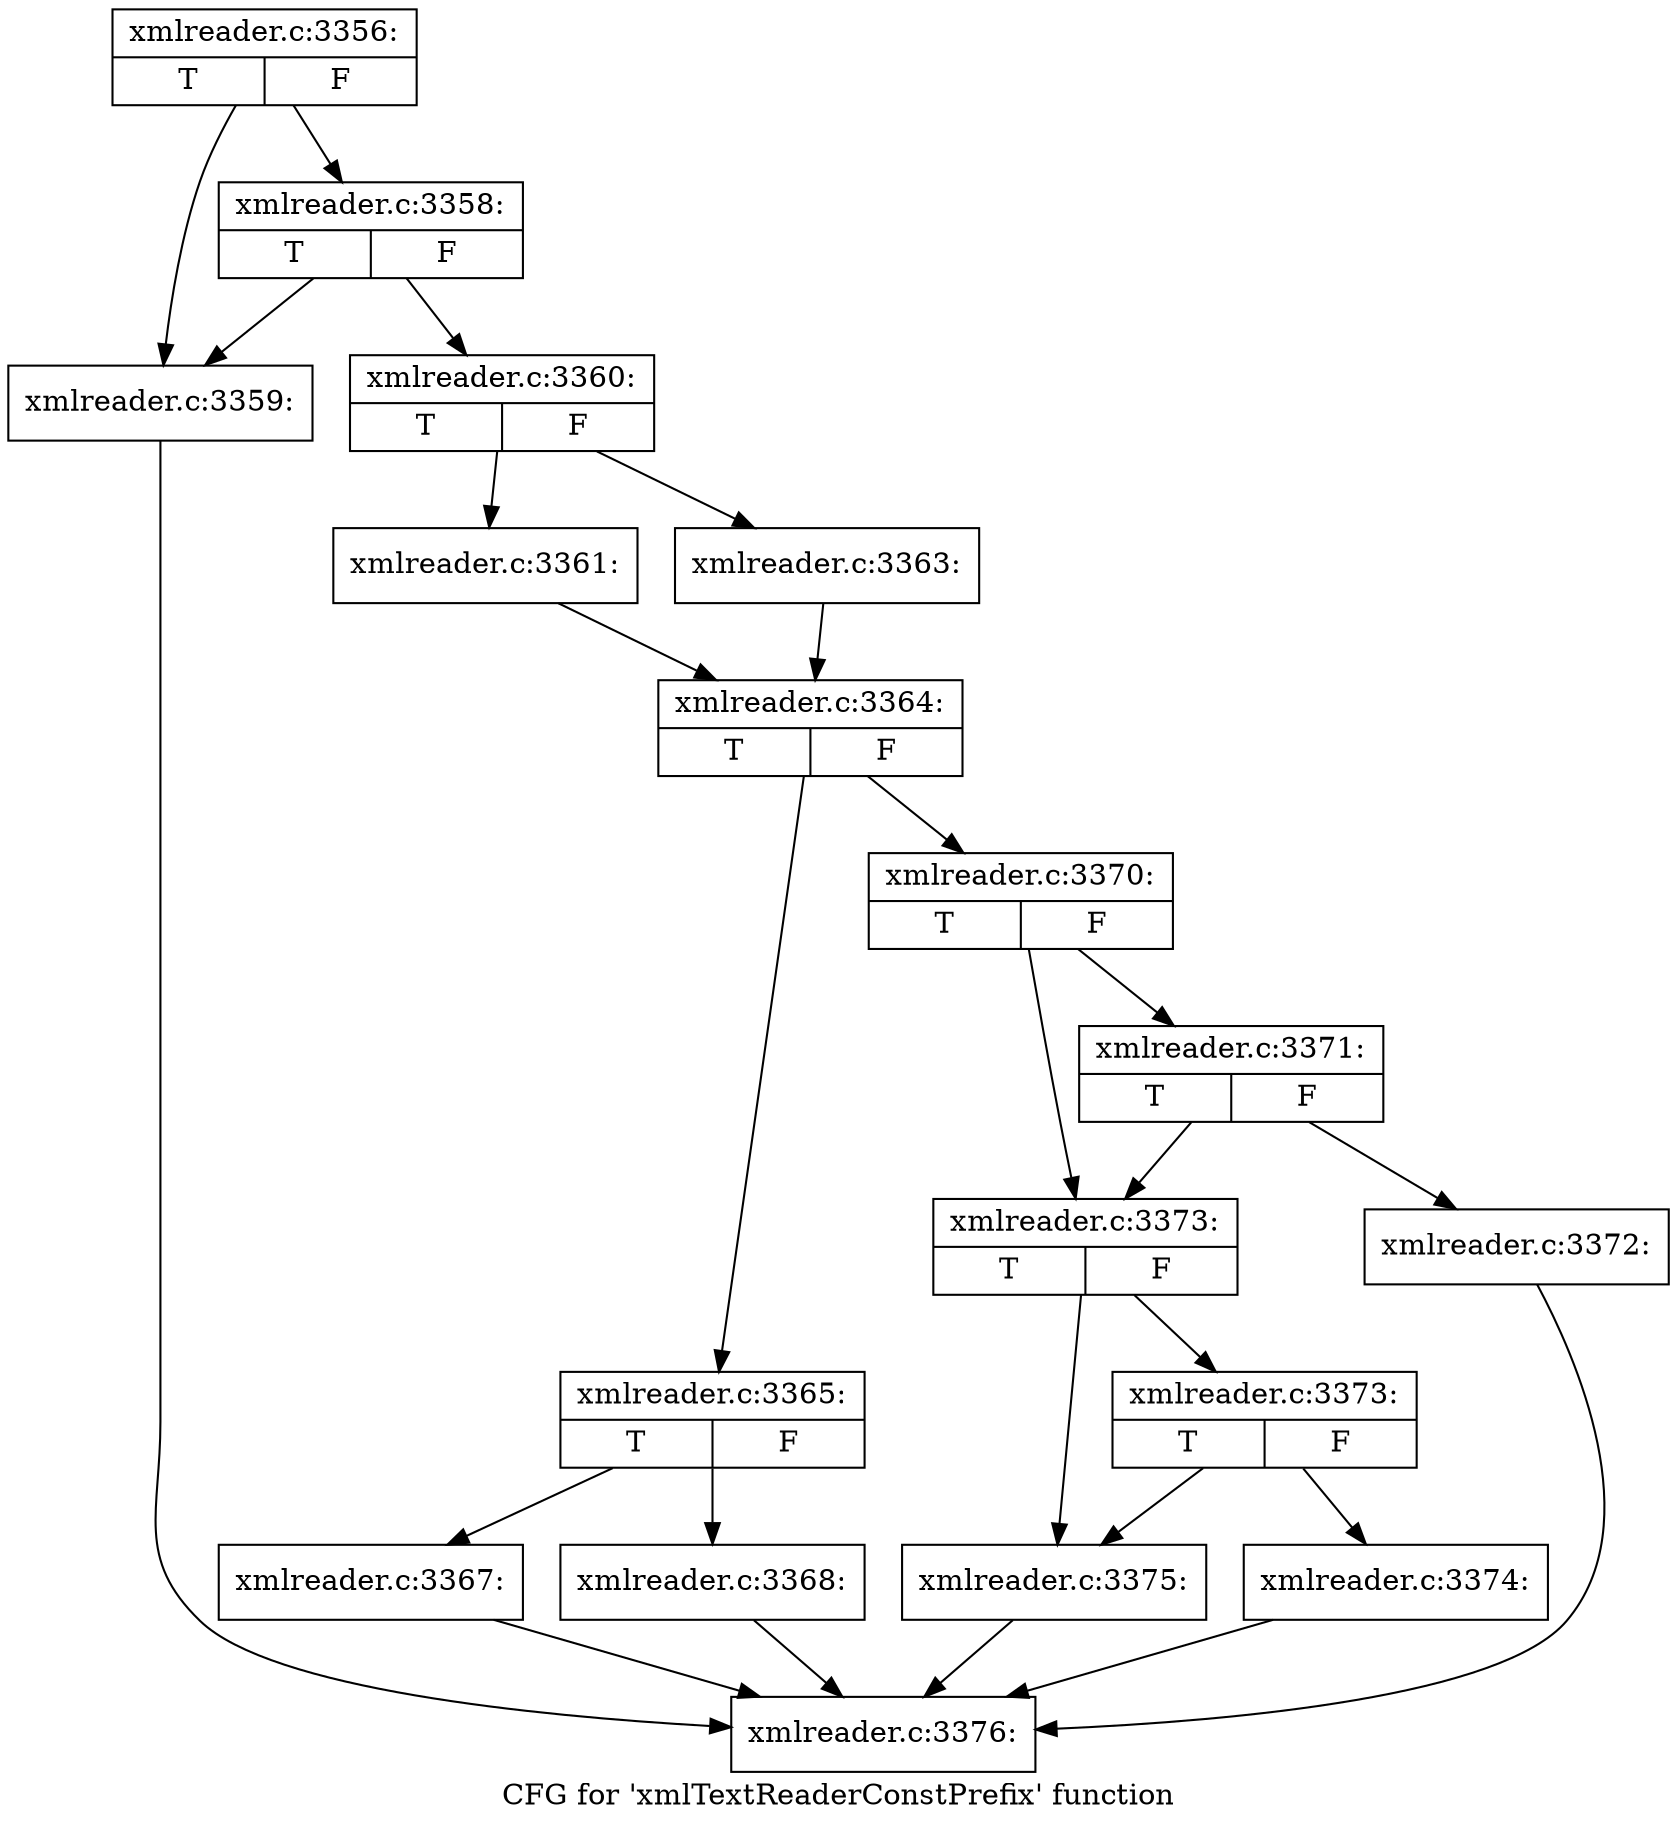 digraph "CFG for 'xmlTextReaderConstPrefix' function" {
	label="CFG for 'xmlTextReaderConstPrefix' function";

	Node0x55e4493e1770 [shape=record,label="{xmlreader.c:3356:|{<s0>T|<s1>F}}"];
	Node0x55e4493e1770 -> Node0x55e4493e1940;
	Node0x55e4493e1770 -> Node0x55e4493e5ba0;
	Node0x55e4493e5ba0 [shape=record,label="{xmlreader.c:3358:|{<s0>T|<s1>F}}"];
	Node0x55e4493e5ba0 -> Node0x55e4493e1940;
	Node0x55e4493e5ba0 -> Node0x55e4493d57c0;
	Node0x55e4493e1940 [shape=record,label="{xmlreader.c:3359:}"];
	Node0x55e4493e1940 -> Node0x55e4493d5960;
	Node0x55e4493d57c0 [shape=record,label="{xmlreader.c:3360:|{<s0>T|<s1>F}}"];
	Node0x55e4493d57c0 -> Node0x55e4493e6cc0;
	Node0x55e4493d57c0 -> Node0x55e4493e6d60;
	Node0x55e4493e6cc0 [shape=record,label="{xmlreader.c:3361:}"];
	Node0x55e4493e6cc0 -> Node0x55e4493e6d10;
	Node0x55e4493e6d60 [shape=record,label="{xmlreader.c:3363:}"];
	Node0x55e4493e6d60 -> Node0x55e4493e6d10;
	Node0x55e4493e6d10 [shape=record,label="{xmlreader.c:3364:|{<s0>T|<s1>F}}"];
	Node0x55e4493e6d10 -> Node0x55e4493e75d0;
	Node0x55e4493e6d10 -> Node0x55e4493e7620;
	Node0x55e4493e75d0 [shape=record,label="{xmlreader.c:3365:|{<s0>T|<s1>F}}"];
	Node0x55e4493e75d0 -> Node0x55e4493e7eb0;
	Node0x55e4493e75d0 -> Node0x55e4493e7f00;
	Node0x55e4493e7eb0 [shape=record,label="{xmlreader.c:3367:}"];
	Node0x55e4493e7eb0 -> Node0x55e4493d5960;
	Node0x55e4493e7f00 [shape=record,label="{xmlreader.c:3368:}"];
	Node0x55e4493e7f00 -> Node0x55e4493d5960;
	Node0x55e4493e7620 [shape=record,label="{xmlreader.c:3370:|{<s0>T|<s1>F}}"];
	Node0x55e4493e7620 -> Node0x55e4493e8950;
	Node0x55e4493e7620 -> Node0x55e4493e8900;
	Node0x55e4493e8950 [shape=record,label="{xmlreader.c:3371:|{<s0>T|<s1>F}}"];
	Node0x55e4493e8950 -> Node0x55e4493e88b0;
	Node0x55e4493e8950 -> Node0x55e4493e8900;
	Node0x55e4493e88b0 [shape=record,label="{xmlreader.c:3372:}"];
	Node0x55e4493e88b0 -> Node0x55e4493d5960;
	Node0x55e4493e8900 [shape=record,label="{xmlreader.c:3373:|{<s0>T|<s1>F}}"];
	Node0x55e4493e8900 -> Node0x55e4493e9310;
	Node0x55e4493e8900 -> Node0x55e4493e92c0;
	Node0x55e4493e9310 [shape=record,label="{xmlreader.c:3373:|{<s0>T|<s1>F}}"];
	Node0x55e4493e9310 -> Node0x55e4493e9270;
	Node0x55e4493e9310 -> Node0x55e4493e92c0;
	Node0x55e4493e9270 [shape=record,label="{xmlreader.c:3374:}"];
	Node0x55e4493e9270 -> Node0x55e4493d5960;
	Node0x55e4493e92c0 [shape=record,label="{xmlreader.c:3375:}"];
	Node0x55e4493e92c0 -> Node0x55e4493d5960;
	Node0x55e4493d5960 [shape=record,label="{xmlreader.c:3376:}"];
}
